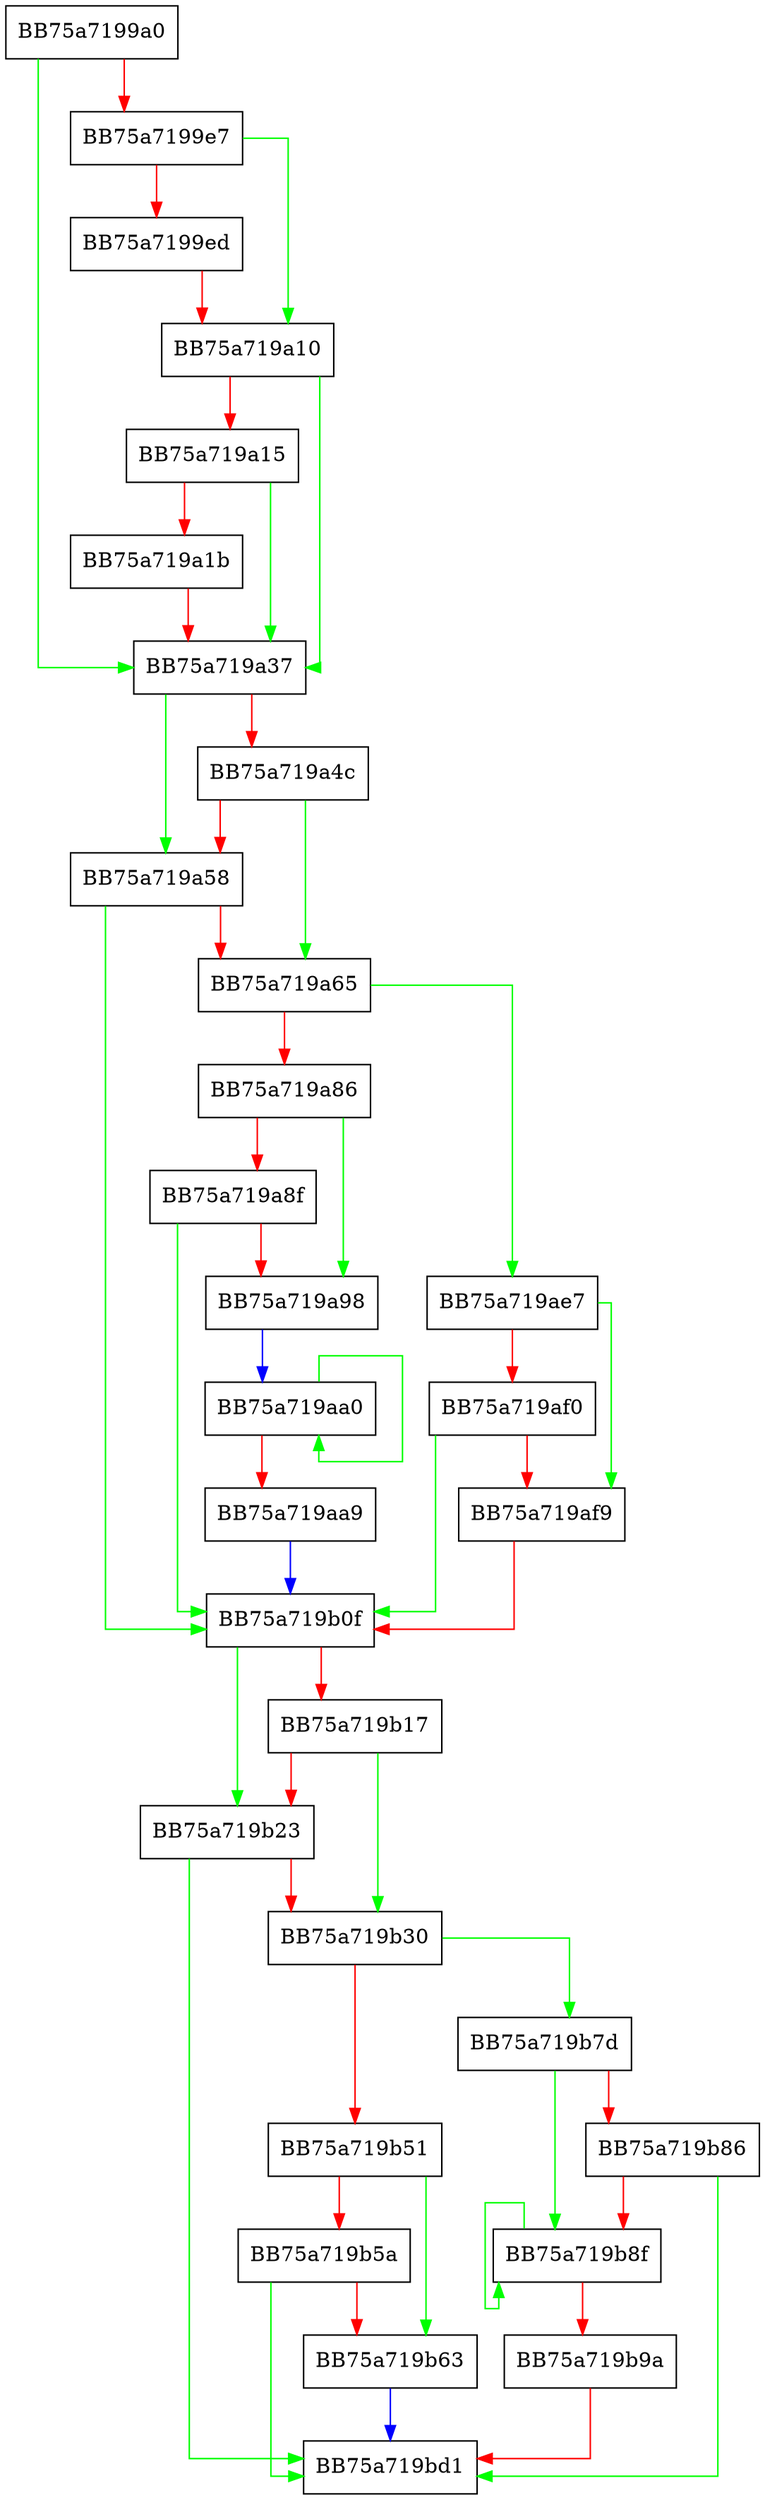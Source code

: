 digraph SmallObjCleanupModule {
  node [shape="box"];
  graph [splines=ortho];
  BB75a7199a0 -> BB75a719a37 [color="green"];
  BB75a7199a0 -> BB75a7199e7 [color="red"];
  BB75a7199e7 -> BB75a719a10 [color="green"];
  BB75a7199e7 -> BB75a7199ed [color="red"];
  BB75a7199ed -> BB75a719a10 [color="red"];
  BB75a719a10 -> BB75a719a37 [color="green"];
  BB75a719a10 -> BB75a719a15 [color="red"];
  BB75a719a15 -> BB75a719a37 [color="green"];
  BB75a719a15 -> BB75a719a1b [color="red"];
  BB75a719a1b -> BB75a719a37 [color="red"];
  BB75a719a37 -> BB75a719a58 [color="green"];
  BB75a719a37 -> BB75a719a4c [color="red"];
  BB75a719a4c -> BB75a719a65 [color="green"];
  BB75a719a4c -> BB75a719a58 [color="red"];
  BB75a719a58 -> BB75a719b0f [color="green"];
  BB75a719a58 -> BB75a719a65 [color="red"];
  BB75a719a65 -> BB75a719ae7 [color="green"];
  BB75a719a65 -> BB75a719a86 [color="red"];
  BB75a719a86 -> BB75a719a98 [color="green"];
  BB75a719a86 -> BB75a719a8f [color="red"];
  BB75a719a8f -> BB75a719b0f [color="green"];
  BB75a719a8f -> BB75a719a98 [color="red"];
  BB75a719a98 -> BB75a719aa0 [color="blue"];
  BB75a719aa0 -> BB75a719aa0 [color="green"];
  BB75a719aa0 -> BB75a719aa9 [color="red"];
  BB75a719aa9 -> BB75a719b0f [color="blue"];
  BB75a719ae7 -> BB75a719af9 [color="green"];
  BB75a719ae7 -> BB75a719af0 [color="red"];
  BB75a719af0 -> BB75a719b0f [color="green"];
  BB75a719af0 -> BB75a719af9 [color="red"];
  BB75a719af9 -> BB75a719b0f [color="red"];
  BB75a719b0f -> BB75a719b23 [color="green"];
  BB75a719b0f -> BB75a719b17 [color="red"];
  BB75a719b17 -> BB75a719b30 [color="green"];
  BB75a719b17 -> BB75a719b23 [color="red"];
  BB75a719b23 -> BB75a719bd1 [color="green"];
  BB75a719b23 -> BB75a719b30 [color="red"];
  BB75a719b30 -> BB75a719b7d [color="green"];
  BB75a719b30 -> BB75a719b51 [color="red"];
  BB75a719b51 -> BB75a719b63 [color="green"];
  BB75a719b51 -> BB75a719b5a [color="red"];
  BB75a719b5a -> BB75a719bd1 [color="green"];
  BB75a719b5a -> BB75a719b63 [color="red"];
  BB75a719b63 -> BB75a719bd1 [color="blue"];
  BB75a719b7d -> BB75a719b8f [color="green"];
  BB75a719b7d -> BB75a719b86 [color="red"];
  BB75a719b86 -> BB75a719bd1 [color="green"];
  BB75a719b86 -> BB75a719b8f [color="red"];
  BB75a719b8f -> BB75a719b8f [color="green"];
  BB75a719b8f -> BB75a719b9a [color="red"];
  BB75a719b9a -> BB75a719bd1 [color="red"];
}
